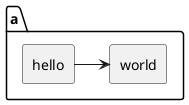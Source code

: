 {
  "sha1": "db2k0yw7exvy5non1oji4byepbo62at",
  "insertion": {
    "when": "2024-06-01T09:03:02.754Z",
    "url": "https://github.com/plantuml/plantuml/issues/1309#issuecomment-1459021728",
    "user": "plantuml@gmail.com"
  }
}
@startuml
set separator .
rectangle "hello" as a.hello

rectangle "world" as a.world

a.hello -> a.world
@enduml
